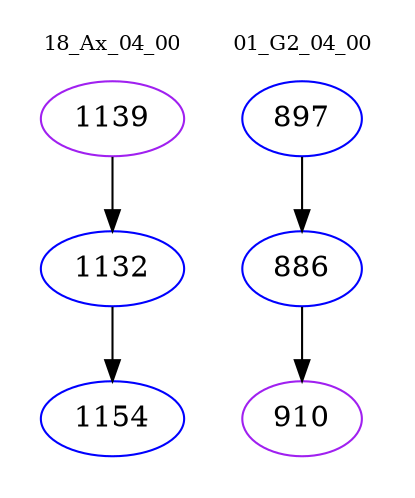 digraph{
subgraph cluster_0 {
color = white
label = "18_Ax_04_00";
fontsize=10;
T0_1139 [label="1139", color="purple"]
T0_1139 -> T0_1132 [color="black"]
T0_1132 [label="1132", color="blue"]
T0_1132 -> T0_1154 [color="black"]
T0_1154 [label="1154", color="blue"]
}
subgraph cluster_1 {
color = white
label = "01_G2_04_00";
fontsize=10;
T1_897 [label="897", color="blue"]
T1_897 -> T1_886 [color="black"]
T1_886 [label="886", color="blue"]
T1_886 -> T1_910 [color="black"]
T1_910 [label="910", color="purple"]
}
}
